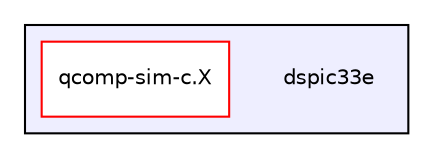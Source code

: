 digraph "dspic33e" {
  compound=true
  node [ fontsize="10", fontname="Helvetica"];
  edge [ labelfontsize="10", labelfontname="Helvetica"];
  subgraph clusterdir_cae82029997ea84f6afb13b39521d0ca {
    graph [ bgcolor="#eeeeff", pencolor="black", label="" URL="dir_cae82029997ea84f6afb13b39521d0ca.html"];
    dir_cae82029997ea84f6afb13b39521d0ca [shape=plaintext label="dspic33e"];
    dir_6662ae699bb746dfe74afbdc036e2b7f [shape=box label="qcomp-sim-c.X" color="red" fillcolor="white" style="filled" URL="dir_6662ae699bb746dfe74afbdc036e2b7f.html"];
  }
}
